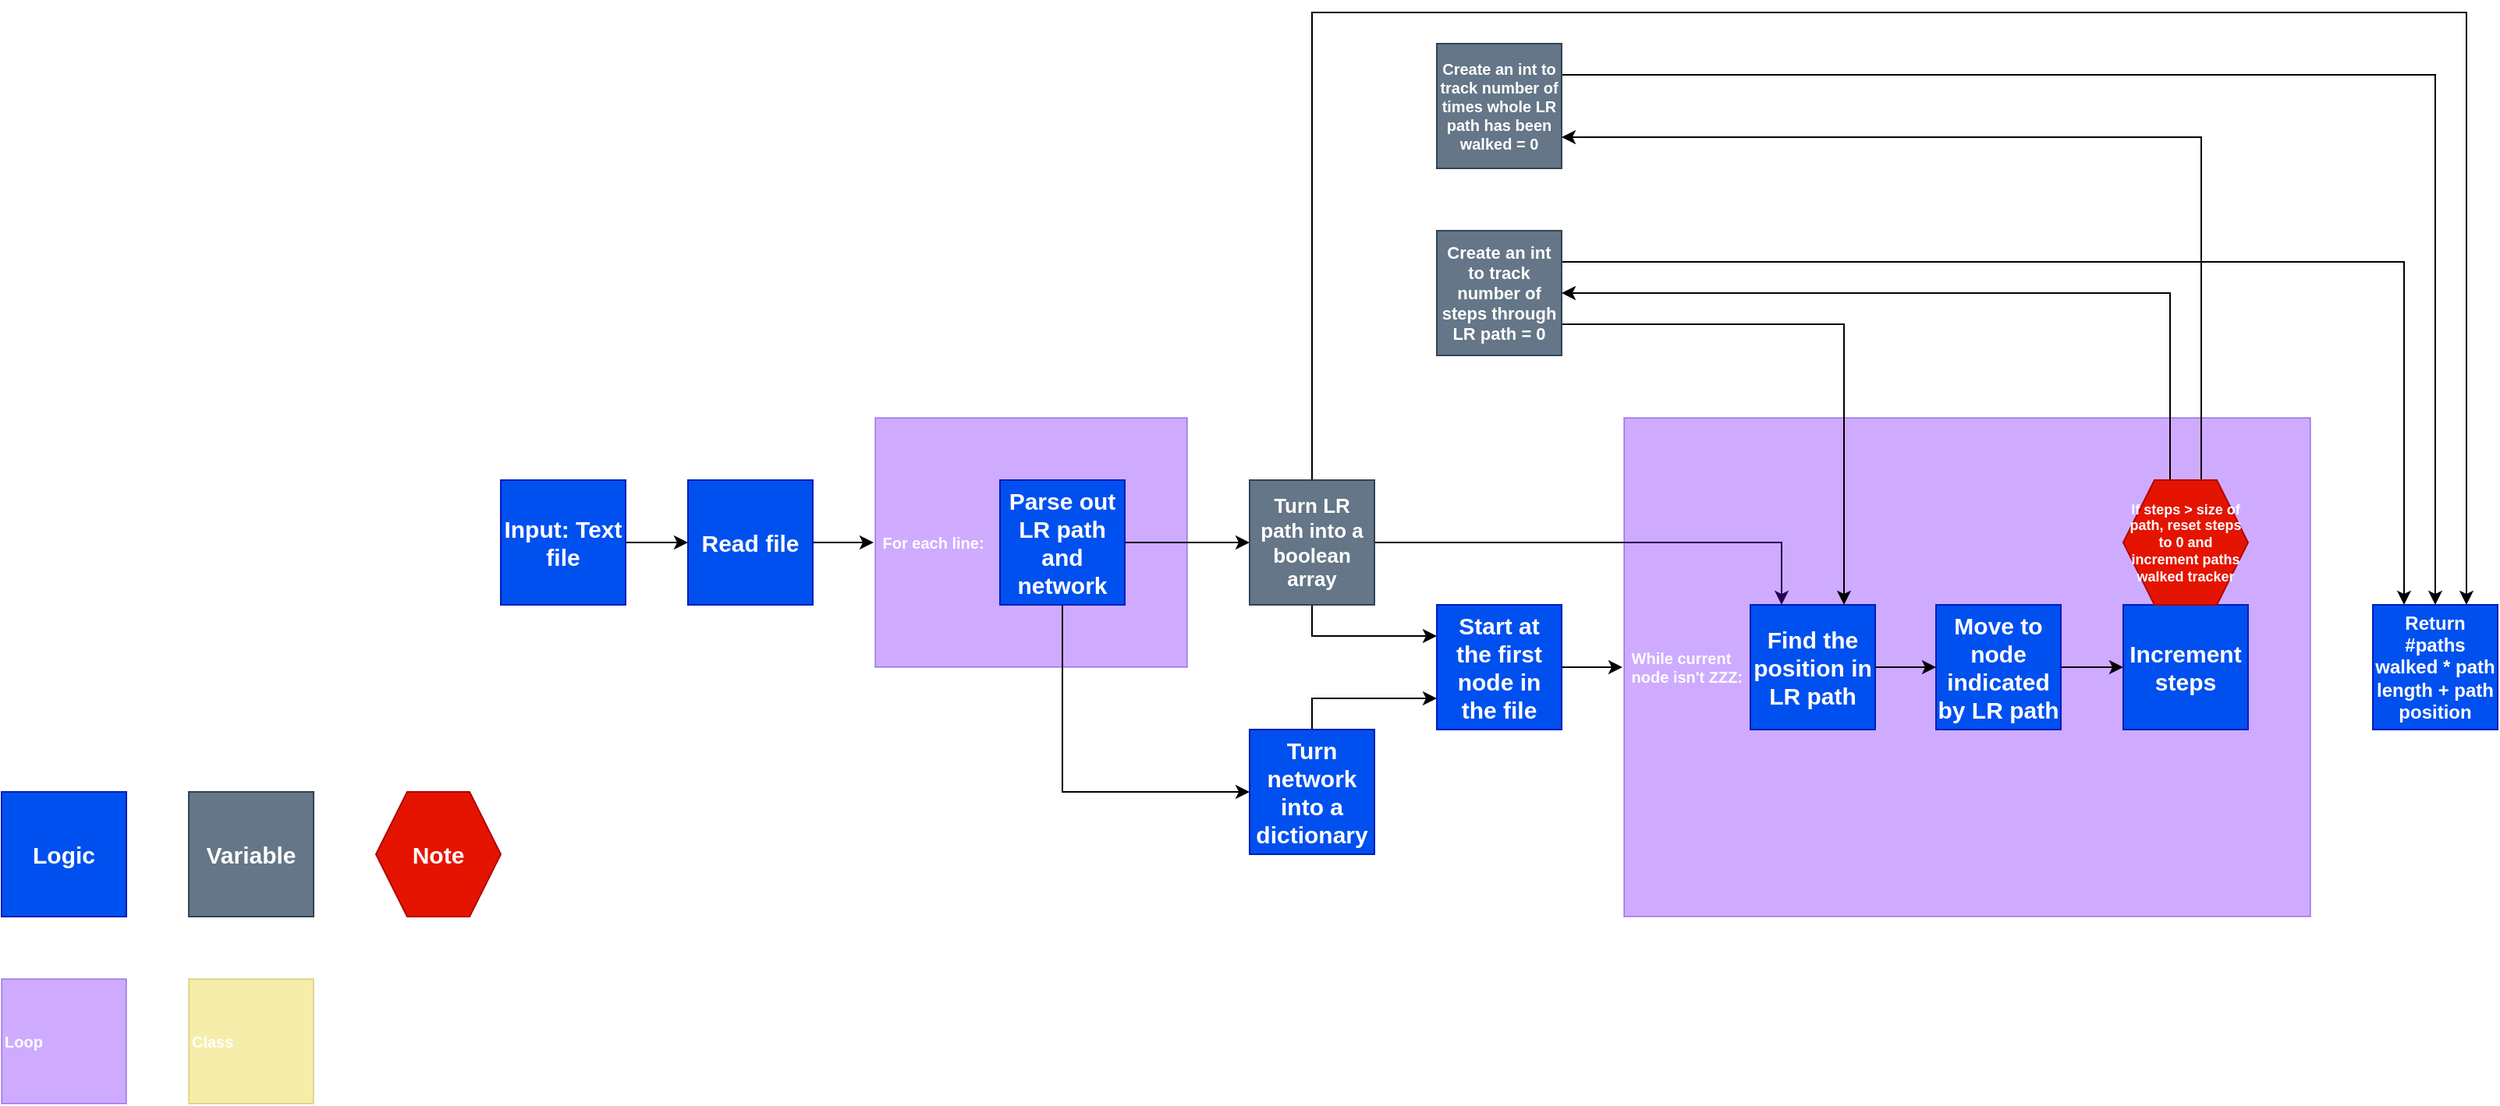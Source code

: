 <mxfile version="22.0.0" type="device">
  <diagram name="Page-1" id="-Jxl4brxkRP6b6_OW8Jz">
    <mxGraphModel dx="1434" dy="2005" grid="1" gridSize="10" guides="1" tooltips="1" connect="1" arrows="1" fold="1" page="1" pageScale="1" pageWidth="827" pageHeight="1169" math="0" shadow="0">
      <root>
        <mxCell id="0" />
        <mxCell id="1" parent="0" />
        <mxCell id="uSEpRgkjYBtCiQlQ5F4b-1" value="Logic" style="rounded=0;whiteSpace=wrap;html=1;fillColor=#0050ef;fontColor=#ffffff;strokeColor=#001DBC;fontSize=15;fontStyle=1" vertex="1" parent="1">
          <mxGeometry x="40" y="400" width="80" height="80" as="geometry" />
        </mxCell>
        <mxCell id="uSEpRgkjYBtCiQlQ5F4b-2" value="Variable" style="rounded=0;whiteSpace=wrap;html=1;fillColor=#647687;fontColor=#ffffff;strokeColor=#314354;fontSize=15;fontStyle=1" vertex="1" parent="1">
          <mxGeometry x="160" y="400" width="80" height="80" as="geometry" />
        </mxCell>
        <mxCell id="uSEpRgkjYBtCiQlQ5F4b-3" value="Loop" style="rounded=0;whiteSpace=wrap;html=1;fillColor=#6a00ff;fontColor=#ffffff;strokeColor=#3700CC;fontSize=10;fontStyle=1;align=left;opacity=33;perimeterSpacing=1;strokeWidth=1;" vertex="1" parent="1">
          <mxGeometry x="40" y="520" width="80" height="80" as="geometry" />
        </mxCell>
        <mxCell id="uSEpRgkjYBtCiQlQ5F4b-4" value="Note" style="shape=hexagon;perimeter=hexagonPerimeter2;whiteSpace=wrap;html=1;fixedSize=1;fillColor=#e51400;fontColor=#ffffff;strokeColor=#B20000;fontStyle=1;fontSize=15;" vertex="1" parent="1">
          <mxGeometry x="280" y="400" width="80" height="80" as="geometry" />
        </mxCell>
        <mxCell id="uSEpRgkjYBtCiQlQ5F4b-5" value="Class" style="rounded=0;whiteSpace=wrap;html=1;fillColor=#e3c800;fontColor=#FFFFFF;strokeColor=#B09500;fontSize=10;fontStyle=1;align=left;opacity=33;perimeterSpacing=1;strokeWidth=1;" vertex="1" parent="1">
          <mxGeometry x="160" y="520" width="80" height="80" as="geometry" />
        </mxCell>
        <mxCell id="uSEpRgkjYBtCiQlQ5F4b-6" style="edgeStyle=orthogonalEdgeStyle;rounded=0;orthogonalLoop=1;jettySize=auto;html=1;exitX=1;exitY=0.5;exitDx=0;exitDy=0;entryX=0;entryY=0.5;entryDx=0;entryDy=0;" edge="1" parent="1" source="uSEpRgkjYBtCiQlQ5F4b-7" target="uSEpRgkjYBtCiQlQ5F4b-9">
          <mxGeometry relative="1" as="geometry" />
        </mxCell>
        <mxCell id="uSEpRgkjYBtCiQlQ5F4b-7" value="Input: Text file" style="rounded=0;whiteSpace=wrap;html=1;fillColor=#0050ef;fontColor=#ffffff;strokeColor=#001DBC;fontSize=15;fontStyle=1" vertex="1" parent="1">
          <mxGeometry x="360" y="200" width="80" height="80" as="geometry" />
        </mxCell>
        <mxCell id="uSEpRgkjYBtCiQlQ5F4b-8" value="" style="edgeStyle=orthogonalEdgeStyle;rounded=0;orthogonalLoop=1;jettySize=auto;html=1;" edge="1" parent="1" source="uSEpRgkjYBtCiQlQ5F4b-9">
          <mxGeometry relative="1" as="geometry">
            <mxPoint x="599" y="240" as="targetPoint" />
          </mxGeometry>
        </mxCell>
        <mxCell id="uSEpRgkjYBtCiQlQ5F4b-9" value="Read file" style="rounded=0;whiteSpace=wrap;html=1;fillColor=#0050ef;fontColor=#ffffff;strokeColor=#001DBC;fontSize=15;fontStyle=1" vertex="1" parent="1">
          <mxGeometry x="480" y="200" width="80" height="80" as="geometry" />
        </mxCell>
        <mxCell id="uSEpRgkjYBtCiQlQ5F4b-10" value="&amp;nbsp;For each line:" style="rounded=0;whiteSpace=wrap;html=1;fillColor=#6a00ff;fontColor=#ffffff;strokeColor=#3700CC;fontSize=10;fontStyle=1;align=left;opacity=33;perimeterSpacing=1;strokeWidth=1;" vertex="1" parent="1">
          <mxGeometry x="600" y="160" width="200" height="160" as="geometry" />
        </mxCell>
        <mxCell id="uSEpRgkjYBtCiQlQ5F4b-15" style="edgeStyle=orthogonalEdgeStyle;rounded=0;orthogonalLoop=1;jettySize=auto;html=1;exitX=0.5;exitY=1;exitDx=0;exitDy=0;entryX=0;entryY=0.5;entryDx=0;entryDy=0;" edge="1" parent="1" source="uSEpRgkjYBtCiQlQ5F4b-12" target="uSEpRgkjYBtCiQlQ5F4b-14">
          <mxGeometry relative="1" as="geometry" />
        </mxCell>
        <mxCell id="uSEpRgkjYBtCiQlQ5F4b-16" style="edgeStyle=orthogonalEdgeStyle;rounded=0;orthogonalLoop=1;jettySize=auto;html=1;exitX=1;exitY=0.5;exitDx=0;exitDy=0;entryX=0;entryY=0.5;entryDx=0;entryDy=0;" edge="1" parent="1" source="uSEpRgkjYBtCiQlQ5F4b-12" target="uSEpRgkjYBtCiQlQ5F4b-13">
          <mxGeometry relative="1" as="geometry" />
        </mxCell>
        <mxCell id="uSEpRgkjYBtCiQlQ5F4b-12" value="Parse out LR path and network" style="rounded=0;whiteSpace=wrap;html=1;fillColor=#0050ef;fontColor=#ffffff;strokeColor=#001DBC;fontSize=15;fontStyle=1" vertex="1" parent="1">
          <mxGeometry x="680" y="200" width="80" height="80" as="geometry" />
        </mxCell>
        <mxCell id="uSEpRgkjYBtCiQlQ5F4b-26" style="edgeStyle=orthogonalEdgeStyle;rounded=0;orthogonalLoop=1;jettySize=auto;html=1;exitX=1;exitY=0.5;exitDx=0;exitDy=0;entryX=0.25;entryY=0;entryDx=0;entryDy=0;" edge="1" parent="1" source="uSEpRgkjYBtCiQlQ5F4b-13" target="uSEpRgkjYBtCiQlQ5F4b-21">
          <mxGeometry relative="1" as="geometry" />
        </mxCell>
        <mxCell id="uSEpRgkjYBtCiQlQ5F4b-34" style="edgeStyle=orthogonalEdgeStyle;rounded=0;orthogonalLoop=1;jettySize=auto;html=1;exitX=0.5;exitY=1;exitDx=0;exitDy=0;entryX=0;entryY=0.25;entryDx=0;entryDy=0;" edge="1" parent="1" source="uSEpRgkjYBtCiQlQ5F4b-13" target="uSEpRgkjYBtCiQlQ5F4b-18">
          <mxGeometry relative="1" as="geometry" />
        </mxCell>
        <mxCell id="uSEpRgkjYBtCiQlQ5F4b-38" style="edgeStyle=orthogonalEdgeStyle;rounded=0;orthogonalLoop=1;jettySize=auto;html=1;exitX=0.5;exitY=0;exitDx=0;exitDy=0;entryX=0.75;entryY=0;entryDx=0;entryDy=0;" edge="1" parent="1" source="uSEpRgkjYBtCiQlQ5F4b-13" target="uSEpRgkjYBtCiQlQ5F4b-35">
          <mxGeometry relative="1" as="geometry">
            <Array as="points">
              <mxPoint x="880" y="-100" />
              <mxPoint x="1620" y="-100" />
            </Array>
          </mxGeometry>
        </mxCell>
        <mxCell id="uSEpRgkjYBtCiQlQ5F4b-13" value="Turn LR path into a boolean array" style="rounded=0;whiteSpace=wrap;html=1;fillColor=#647687;fontColor=#ffffff;strokeColor=#314354;fontSize=13;fontStyle=1" vertex="1" parent="1">
          <mxGeometry x="840" y="200" width="80" height="80" as="geometry" />
        </mxCell>
        <mxCell id="uSEpRgkjYBtCiQlQ5F4b-33" style="edgeStyle=orthogonalEdgeStyle;rounded=0;orthogonalLoop=1;jettySize=auto;html=1;exitX=0.5;exitY=0;exitDx=0;exitDy=0;entryX=0;entryY=0.75;entryDx=0;entryDy=0;" edge="1" parent="1" source="uSEpRgkjYBtCiQlQ5F4b-14" target="uSEpRgkjYBtCiQlQ5F4b-18">
          <mxGeometry relative="1" as="geometry" />
        </mxCell>
        <mxCell id="uSEpRgkjYBtCiQlQ5F4b-14" value="Turn network into a dictionary" style="rounded=0;whiteSpace=wrap;html=1;fillColor=#0050ef;fontColor=#ffffff;strokeColor=#001DBC;fontSize=15;fontStyle=1" vertex="1" parent="1">
          <mxGeometry x="840" y="360" width="80" height="80" as="geometry" />
        </mxCell>
        <mxCell id="uSEpRgkjYBtCiQlQ5F4b-17" value="&amp;nbsp;While current &lt;br&gt;&amp;nbsp;node isn&#39;t ZZZ:" style="rounded=0;whiteSpace=wrap;html=1;fillColor=#6a00ff;fontColor=#ffffff;strokeColor=#3700CC;fontSize=10;fontStyle=1;align=left;opacity=33;perimeterSpacing=1;strokeWidth=1;" vertex="1" parent="1">
          <mxGeometry x="1080" y="160" width="440" height="320" as="geometry" />
        </mxCell>
        <mxCell id="uSEpRgkjYBtCiQlQ5F4b-19" style="edgeStyle=orthogonalEdgeStyle;rounded=0;orthogonalLoop=1;jettySize=auto;html=1;exitX=1;exitY=0.5;exitDx=0;exitDy=0;entryX=0;entryY=0.5;entryDx=0;entryDy=0;" edge="1" parent="1" source="uSEpRgkjYBtCiQlQ5F4b-18" target="uSEpRgkjYBtCiQlQ5F4b-17">
          <mxGeometry relative="1" as="geometry" />
        </mxCell>
        <mxCell id="uSEpRgkjYBtCiQlQ5F4b-18" value="Start at the first node in the file" style="rounded=0;whiteSpace=wrap;html=1;fillColor=#0050ef;fontColor=#ffffff;strokeColor=#001DBC;fontSize=15;fontStyle=1" vertex="1" parent="1">
          <mxGeometry x="960" y="280" width="80" height="80" as="geometry" />
        </mxCell>
        <mxCell id="uSEpRgkjYBtCiQlQ5F4b-27" style="edgeStyle=orthogonalEdgeStyle;rounded=0;orthogonalLoop=1;jettySize=auto;html=1;exitX=1;exitY=0.75;exitDx=0;exitDy=0;entryX=0.75;entryY=0;entryDx=0;entryDy=0;" edge="1" parent="1" source="uSEpRgkjYBtCiQlQ5F4b-20" target="uSEpRgkjYBtCiQlQ5F4b-21">
          <mxGeometry relative="1" as="geometry" />
        </mxCell>
        <mxCell id="uSEpRgkjYBtCiQlQ5F4b-37" style="edgeStyle=orthogonalEdgeStyle;rounded=0;orthogonalLoop=1;jettySize=auto;html=1;exitX=1;exitY=0.25;exitDx=0;exitDy=0;entryX=0.25;entryY=0;entryDx=0;entryDy=0;" edge="1" parent="1" source="uSEpRgkjYBtCiQlQ5F4b-20" target="uSEpRgkjYBtCiQlQ5F4b-35">
          <mxGeometry relative="1" as="geometry" />
        </mxCell>
        <mxCell id="uSEpRgkjYBtCiQlQ5F4b-20" value="Create an int to track number of steps through LR path = 0" style="rounded=0;whiteSpace=wrap;html=1;fillColor=#647687;fontColor=#ffffff;strokeColor=#314354;fontSize=11;fontStyle=1" vertex="1" parent="1">
          <mxGeometry x="960" y="40" width="80" height="80" as="geometry" />
        </mxCell>
        <mxCell id="uSEpRgkjYBtCiQlQ5F4b-24" value="" style="edgeStyle=orthogonalEdgeStyle;rounded=0;orthogonalLoop=1;jettySize=auto;html=1;" edge="1" parent="1" source="uSEpRgkjYBtCiQlQ5F4b-21" target="uSEpRgkjYBtCiQlQ5F4b-23">
          <mxGeometry relative="1" as="geometry" />
        </mxCell>
        <mxCell id="uSEpRgkjYBtCiQlQ5F4b-21" value="Find the position in LR path" style="rounded=0;whiteSpace=wrap;html=1;fillColor=#0050ef;fontColor=#ffffff;strokeColor=#001DBC;fontSize=15;fontStyle=1" vertex="1" parent="1">
          <mxGeometry x="1161" y="280" width="80" height="80" as="geometry" />
        </mxCell>
        <mxCell id="uSEpRgkjYBtCiQlQ5F4b-29" value="" style="edgeStyle=orthogonalEdgeStyle;rounded=0;orthogonalLoop=1;jettySize=auto;html=1;" edge="1" parent="1" source="uSEpRgkjYBtCiQlQ5F4b-23" target="uSEpRgkjYBtCiQlQ5F4b-28">
          <mxGeometry relative="1" as="geometry" />
        </mxCell>
        <mxCell id="uSEpRgkjYBtCiQlQ5F4b-23" value="Move to node indicated by LR path" style="rounded=0;whiteSpace=wrap;html=1;fillColor=#0050ef;fontColor=#ffffff;strokeColor=#001DBC;fontSize=15;fontStyle=1" vertex="1" parent="1">
          <mxGeometry x="1280" y="280" width="80" height="80" as="geometry" />
        </mxCell>
        <mxCell id="uSEpRgkjYBtCiQlQ5F4b-36" style="edgeStyle=orthogonalEdgeStyle;rounded=0;orthogonalLoop=1;jettySize=auto;html=1;exitX=1;exitY=0.25;exitDx=0;exitDy=0;entryX=0.5;entryY=0;entryDx=0;entryDy=0;" edge="1" parent="1" source="uSEpRgkjYBtCiQlQ5F4b-25" target="uSEpRgkjYBtCiQlQ5F4b-35">
          <mxGeometry relative="1" as="geometry" />
        </mxCell>
        <mxCell id="uSEpRgkjYBtCiQlQ5F4b-25" value="Create an int to track number of times whole LR path has been walked = 0" style="rounded=0;whiteSpace=wrap;html=1;fillColor=#647687;fontColor=#ffffff;strokeColor=#314354;fontSize=10;fontStyle=1" vertex="1" parent="1">
          <mxGeometry x="960" y="-80" width="80" height="80" as="geometry" />
        </mxCell>
        <mxCell id="uSEpRgkjYBtCiQlQ5F4b-28" value="Increment steps" style="rounded=0;whiteSpace=wrap;html=1;fillColor=#0050ef;fontColor=#ffffff;strokeColor=#001DBC;fontSize=15;fontStyle=1" vertex="1" parent="1">
          <mxGeometry x="1400" y="280" width="80" height="80" as="geometry" />
        </mxCell>
        <mxCell id="uSEpRgkjYBtCiQlQ5F4b-31" style="edgeStyle=orthogonalEdgeStyle;rounded=0;orthogonalLoop=1;jettySize=auto;html=1;exitX=0.375;exitY=0;exitDx=0;exitDy=0;entryX=1;entryY=0.5;entryDx=0;entryDy=0;" edge="1" parent="1" source="uSEpRgkjYBtCiQlQ5F4b-30" target="uSEpRgkjYBtCiQlQ5F4b-20">
          <mxGeometry relative="1" as="geometry" />
        </mxCell>
        <mxCell id="uSEpRgkjYBtCiQlQ5F4b-32" style="edgeStyle=orthogonalEdgeStyle;rounded=0;orthogonalLoop=1;jettySize=auto;html=1;exitX=0.625;exitY=0;exitDx=0;exitDy=0;entryX=1;entryY=0.75;entryDx=0;entryDy=0;" edge="1" parent="1" source="uSEpRgkjYBtCiQlQ5F4b-30" target="uSEpRgkjYBtCiQlQ5F4b-25">
          <mxGeometry relative="1" as="geometry" />
        </mxCell>
        <mxCell id="uSEpRgkjYBtCiQlQ5F4b-30" value="If steps &amp;gt; size of path, reset steps to 0 and increment paths walked tracker" style="shape=hexagon;perimeter=hexagonPerimeter2;whiteSpace=wrap;html=1;fixedSize=1;fillColor=#e51400;fontColor=#ffffff;strokeColor=#B20000;fontStyle=1;fontSize=9;" vertex="1" parent="1">
          <mxGeometry x="1400" y="200" width="80" height="80" as="geometry" />
        </mxCell>
        <mxCell id="uSEpRgkjYBtCiQlQ5F4b-35" value="Return #paths walked * path length + path position" style="rounded=0;whiteSpace=wrap;html=1;fillColor=#0050ef;fontColor=#ffffff;strokeColor=#001DBC;fontSize=12;fontStyle=1" vertex="1" parent="1">
          <mxGeometry x="1560" y="280" width="80" height="80" as="geometry" />
        </mxCell>
      </root>
    </mxGraphModel>
  </diagram>
</mxfile>

